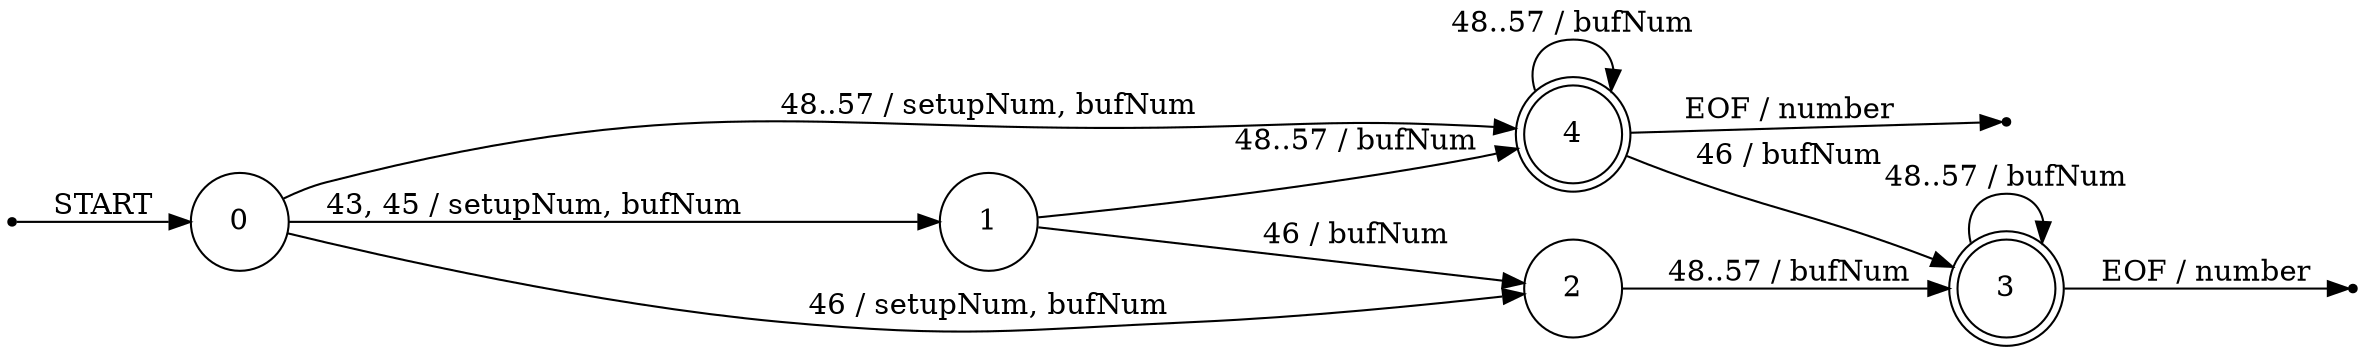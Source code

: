 digraph PDFParsingMachine {
	rankdir=LR;
	node [ shape = point ];
	ENTRY;
	eof_3;
	eof_4;
	node [ shape = circle, height = 0.2 ];
	node [ fixedsize = true, height = 0.65, shape = doublecircle ];
	3;
	4;
	node [ shape = circle ];
	0 -> 1 [ label = "43, 45 / setupNum, bufNum" ];
	0 -> 2 [ label = "46 / setupNum, bufNum" ];
	0 -> 4 [ label = "48..57 / setupNum, bufNum" ];
	1 -> 2 [ label = "46 / bufNum" ];
	1 -> 4 [ label = "48..57 / bufNum" ];
	2 -> 3 [ label = "48..57 / bufNum" ];
	3 -> 3 [ label = "48..57 / bufNum" ];
	4 -> 3 [ label = "46 / bufNum" ];
	4 -> 4 [ label = "48..57 / bufNum" ];
	ENTRY -> 0 [ label = "START" ];
	3 -> eof_3 [ label = "EOF / number" ];
	4 -> eof_4 [ label = "EOF / number" ];
}
